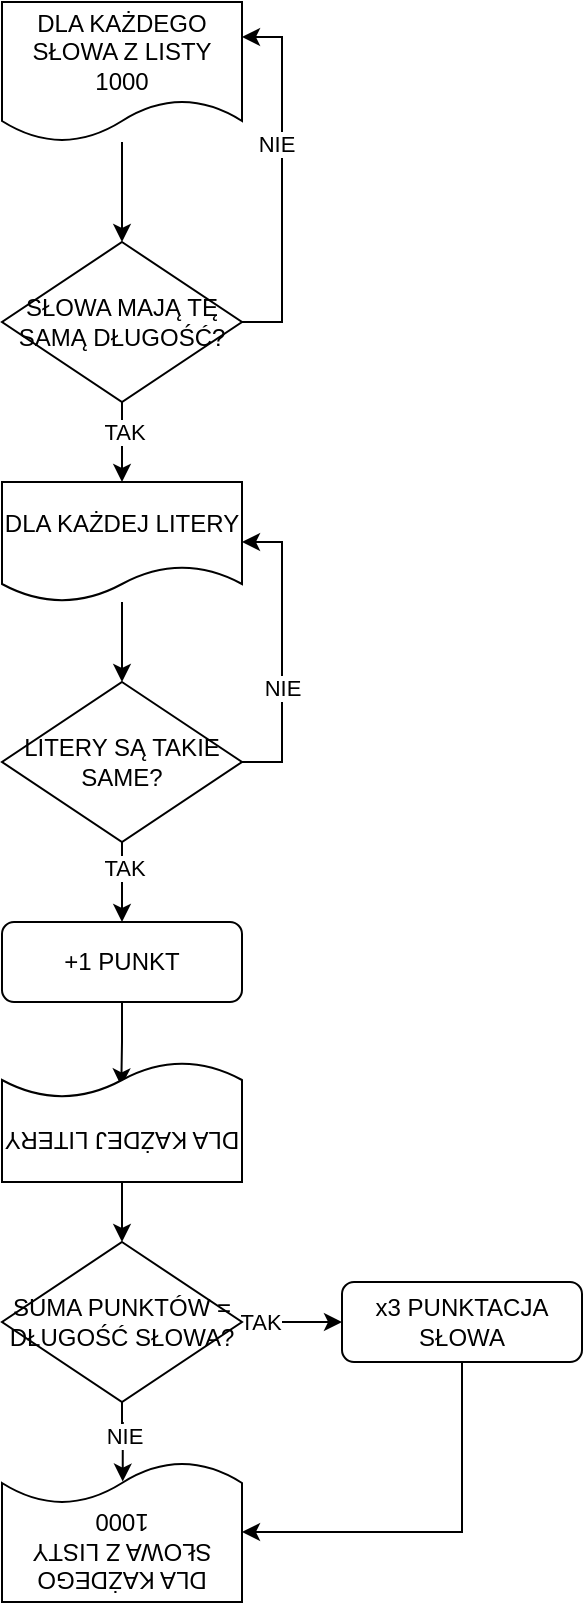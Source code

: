 <mxfile version="14.2.2" type="device"><diagram id="C5RBs43oDa-KdzZeNtuy" name="Page-1"><mxGraphModel dx="1038" dy="584" grid="1" gridSize="10" guides="1" tooltips="1" connect="1" arrows="1" fold="1" page="1" pageScale="1" pageWidth="827" pageHeight="1169" math="0" shadow="0"><root><mxCell id="WIyWlLk6GJQsqaUBKTNV-0"/><mxCell id="WIyWlLk6GJQsqaUBKTNV-1" parent="WIyWlLk6GJQsqaUBKTNV-0"/><mxCell id="Ul8XYqCe4w0qPHVDVeE0-13" style="edgeStyle=orthogonalEdgeStyle;rounded=0;orthogonalLoop=1;jettySize=auto;html=1;entryX=0.5;entryY=0;entryDx=0;entryDy=0;" edge="1" parent="WIyWlLk6GJQsqaUBKTNV-1" source="Ul8XYqCe4w0qPHVDVeE0-7" target="Ul8XYqCe4w0qPHVDVeE0-12"><mxGeometry relative="1" as="geometry"/></mxCell><mxCell id="Ul8XYqCe4w0qPHVDVeE0-7" value="DLA KAŻDEGO SŁOWA Z LISTY 1000" style="shape=document;whiteSpace=wrap;html=1;boundedLbl=1;" vertex="1" parent="WIyWlLk6GJQsqaUBKTNV-1"><mxGeometry x="160" y="70" width="120" height="70" as="geometry"/></mxCell><mxCell id="Ul8XYqCe4w0qPHVDVeE0-19" style="edgeStyle=orthogonalEdgeStyle;rounded=0;orthogonalLoop=1;jettySize=auto;html=1;entryX=0.5;entryY=0;entryDx=0;entryDy=0;" edge="1" parent="WIyWlLk6GJQsqaUBKTNV-1" source="Ul8XYqCe4w0qPHVDVeE0-11" target="Ul8XYqCe4w0qPHVDVeE0-18"><mxGeometry relative="1" as="geometry"/></mxCell><mxCell id="Ul8XYqCe4w0qPHVDVeE0-11" value="DLA KAŻDEJ LITERY" style="shape=document;whiteSpace=wrap;html=1;boundedLbl=1;" vertex="1" parent="WIyWlLk6GJQsqaUBKTNV-1"><mxGeometry x="160" y="310" width="120" height="60" as="geometry"/></mxCell><mxCell id="Ul8XYqCe4w0qPHVDVeE0-14" style="edgeStyle=orthogonalEdgeStyle;rounded=0;orthogonalLoop=1;jettySize=auto;html=1;entryX=1;entryY=0.25;entryDx=0;entryDy=0;" edge="1" parent="WIyWlLk6GJQsqaUBKTNV-1" source="Ul8XYqCe4w0qPHVDVeE0-12" target="Ul8XYqCe4w0qPHVDVeE0-7"><mxGeometry relative="1" as="geometry"><Array as="points"><mxPoint x="300" y="230"/><mxPoint x="300" y="88"/></Array></mxGeometry></mxCell><mxCell id="Ul8XYqCe4w0qPHVDVeE0-15" value="NIE" style="edgeLabel;html=1;align=center;verticalAlign=middle;resizable=0;points=[];" vertex="1" connectable="0" parent="Ul8XYqCe4w0qPHVDVeE0-14"><mxGeometry x="0.197" y="3" relative="1" as="geometry"><mxPoint as="offset"/></mxGeometry></mxCell><mxCell id="Ul8XYqCe4w0qPHVDVeE0-16" style="edgeStyle=orthogonalEdgeStyle;rounded=0;orthogonalLoop=1;jettySize=auto;html=1;entryX=0.5;entryY=0;entryDx=0;entryDy=0;" edge="1" parent="WIyWlLk6GJQsqaUBKTNV-1" source="Ul8XYqCe4w0qPHVDVeE0-12" target="Ul8XYqCe4w0qPHVDVeE0-11"><mxGeometry relative="1" as="geometry"/></mxCell><mxCell id="Ul8XYqCe4w0qPHVDVeE0-17" value="TAK" style="edgeLabel;html=1;align=center;verticalAlign=middle;resizable=0;points=[];" vertex="1" connectable="0" parent="Ul8XYqCe4w0qPHVDVeE0-16"><mxGeometry x="-0.252" y="1" relative="1" as="geometry"><mxPoint as="offset"/></mxGeometry></mxCell><mxCell id="Ul8XYqCe4w0qPHVDVeE0-12" value="SŁOWA MAJĄ TĘ SAMĄ DŁUGOŚĆ?" style="rhombus;whiteSpace=wrap;html=1;" vertex="1" parent="WIyWlLk6GJQsqaUBKTNV-1"><mxGeometry x="160" y="190" width="120" height="80" as="geometry"/></mxCell><mxCell id="Ul8XYqCe4w0qPHVDVeE0-20" style="edgeStyle=orthogonalEdgeStyle;rounded=0;orthogonalLoop=1;jettySize=auto;html=1;entryX=1;entryY=0.5;entryDx=0;entryDy=0;" edge="1" parent="WIyWlLk6GJQsqaUBKTNV-1" source="Ul8XYqCe4w0qPHVDVeE0-18" target="Ul8XYqCe4w0qPHVDVeE0-11"><mxGeometry relative="1" as="geometry"><Array as="points"><mxPoint x="300" y="450"/><mxPoint x="300" y="340"/></Array></mxGeometry></mxCell><mxCell id="Ul8XYqCe4w0qPHVDVeE0-21" value="NIE" style="edgeLabel;html=1;align=center;verticalAlign=middle;resizable=0;points=[];" vertex="1" connectable="0" parent="Ul8XYqCe4w0qPHVDVeE0-20"><mxGeometry x="-0.235" relative="1" as="geometry"><mxPoint as="offset"/></mxGeometry></mxCell><mxCell id="Ul8XYqCe4w0qPHVDVeE0-23" style="edgeStyle=orthogonalEdgeStyle;rounded=0;orthogonalLoop=1;jettySize=auto;html=1;entryX=0.5;entryY=0;entryDx=0;entryDy=0;" edge="1" parent="WIyWlLk6GJQsqaUBKTNV-1" source="Ul8XYqCe4w0qPHVDVeE0-18" target="Ul8XYqCe4w0qPHVDVeE0-22"><mxGeometry relative="1" as="geometry"/></mxCell><mxCell id="Ul8XYqCe4w0qPHVDVeE0-24" value="TAK" style="edgeLabel;html=1;align=center;verticalAlign=middle;resizable=0;points=[];" vertex="1" connectable="0" parent="Ul8XYqCe4w0qPHVDVeE0-23"><mxGeometry x="-0.347" y="1" relative="1" as="geometry"><mxPoint as="offset"/></mxGeometry></mxCell><mxCell id="Ul8XYqCe4w0qPHVDVeE0-18" value="LITERY SĄ TAKIE SAME?" style="rhombus;whiteSpace=wrap;html=1;" vertex="1" parent="WIyWlLk6GJQsqaUBKTNV-1"><mxGeometry x="160" y="410" width="120" height="80" as="geometry"/></mxCell><mxCell id="Ul8XYqCe4w0qPHVDVeE0-26" style="edgeStyle=orthogonalEdgeStyle;rounded=0;orthogonalLoop=1;jettySize=auto;html=1;entryX=0.503;entryY=0.797;entryDx=0;entryDy=0;entryPerimeter=0;" edge="1" parent="WIyWlLk6GJQsqaUBKTNV-1" source="Ul8XYqCe4w0qPHVDVeE0-22" target="Ul8XYqCe4w0qPHVDVeE0-25"><mxGeometry relative="1" as="geometry"/></mxCell><mxCell id="Ul8XYqCe4w0qPHVDVeE0-22" value="+1 PUNKT" style="rounded=1;whiteSpace=wrap;html=1;" vertex="1" parent="WIyWlLk6GJQsqaUBKTNV-1"><mxGeometry x="160" y="530" width="120" height="40" as="geometry"/></mxCell><mxCell id="Ul8XYqCe4w0qPHVDVeE0-29" style="edgeStyle=orthogonalEdgeStyle;rounded=0;orthogonalLoop=1;jettySize=auto;html=1;entryX=0.5;entryY=0;entryDx=0;entryDy=0;" edge="1" parent="WIyWlLk6GJQsqaUBKTNV-1" source="Ul8XYqCe4w0qPHVDVeE0-25" target="Ul8XYqCe4w0qPHVDVeE0-27"><mxGeometry relative="1" as="geometry"/></mxCell><mxCell id="Ul8XYqCe4w0qPHVDVeE0-25" value="DLA KAŻDEJ LITERY" style="shape=document;whiteSpace=wrap;html=1;boundedLbl=1;rotation=-180;" vertex="1" parent="WIyWlLk6GJQsqaUBKTNV-1"><mxGeometry x="160" y="600" width="120" height="60" as="geometry"/></mxCell><mxCell id="Ul8XYqCe4w0qPHVDVeE0-32" style="edgeStyle=orthogonalEdgeStyle;rounded=0;orthogonalLoop=1;jettySize=auto;html=1;entryX=0;entryY=0.5;entryDx=0;entryDy=0;" edge="1" parent="WIyWlLk6GJQsqaUBKTNV-1" source="Ul8XYqCe4w0qPHVDVeE0-27" target="Ul8XYqCe4w0qPHVDVeE0-31"><mxGeometry relative="1" as="geometry"/></mxCell><mxCell id="Ul8XYqCe4w0qPHVDVeE0-35" value="TAK" style="edgeLabel;html=1;align=center;verticalAlign=middle;resizable=0;points=[];" vertex="1" connectable="0" parent="Ul8XYqCe4w0qPHVDVeE0-32"><mxGeometry x="-0.65" relative="1" as="geometry"><mxPoint as="offset"/></mxGeometry></mxCell><mxCell id="Ul8XYqCe4w0qPHVDVeE0-33" style="edgeStyle=orthogonalEdgeStyle;rounded=0;orthogonalLoop=1;jettySize=auto;html=1;entryX=0.497;entryY=0.86;entryDx=0;entryDy=0;entryPerimeter=0;" edge="1" parent="WIyWlLk6GJQsqaUBKTNV-1" source="Ul8XYqCe4w0qPHVDVeE0-27" target="Ul8XYqCe4w0qPHVDVeE0-30"><mxGeometry relative="1" as="geometry"/></mxCell><mxCell id="Ul8XYqCe4w0qPHVDVeE0-34" value="NIE" style="edgeLabel;html=1;align=center;verticalAlign=middle;resizable=0;points=[];" vertex="1" connectable="0" parent="Ul8XYqCe4w0qPHVDVeE0-33"><mxGeometry x="-0.357" y="1" relative="1" as="geometry"><mxPoint y="-3" as="offset"/></mxGeometry></mxCell><mxCell id="Ul8XYqCe4w0qPHVDVeE0-27" value="SUMA PUNKTÓW = DŁUGOŚĆ SŁOWA?" style="rhombus;whiteSpace=wrap;html=1;" vertex="1" parent="WIyWlLk6GJQsqaUBKTNV-1"><mxGeometry x="160" y="690" width="120" height="80" as="geometry"/></mxCell><mxCell id="Ul8XYqCe4w0qPHVDVeE0-30" value="DLA KAŻDEGO SŁOWA Z LISTY 1000" style="shape=document;whiteSpace=wrap;html=1;boundedLbl=1;rotation=-180;" vertex="1" parent="WIyWlLk6GJQsqaUBKTNV-1"><mxGeometry x="160" y="800" width="120" height="70" as="geometry"/></mxCell><mxCell id="Ul8XYqCe4w0qPHVDVeE0-36" style="edgeStyle=orthogonalEdgeStyle;rounded=0;orthogonalLoop=1;jettySize=auto;html=1;entryX=0;entryY=0.5;entryDx=0;entryDy=0;" edge="1" parent="WIyWlLk6GJQsqaUBKTNV-1" source="Ul8XYqCe4w0qPHVDVeE0-31" target="Ul8XYqCe4w0qPHVDVeE0-30"><mxGeometry relative="1" as="geometry"><Array as="points"><mxPoint x="390" y="835"/></Array></mxGeometry></mxCell><mxCell id="Ul8XYqCe4w0qPHVDVeE0-31" value="x3 PUNKTACJA SŁOWA" style="rounded=1;whiteSpace=wrap;html=1;" vertex="1" parent="WIyWlLk6GJQsqaUBKTNV-1"><mxGeometry x="330" y="710" width="120" height="40" as="geometry"/></mxCell></root></mxGraphModel></diagram></mxfile>